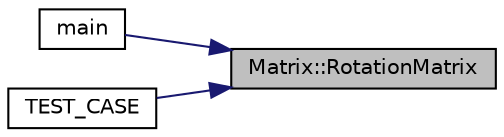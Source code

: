 digraph "Matrix::RotationMatrix"
{
 // LATEX_PDF_SIZE
  edge [fontname="Helvetica",fontsize="10",labelfontname="Helvetica",labelfontsize="10"];
  node [fontname="Helvetica",fontsize="10",shape=record];
  rankdir="RL";
  Node1 [label="Matrix::RotationMatrix",height=0.2,width=0.4,color="black", fillcolor="grey75", style="filled", fontcolor="black",tooltip="Obliczanie trójwymiarowej macierzy obrotu."];
  Node1 -> Node2 [dir="back",color="midnightblue",fontsize="10",style="solid",fontname="Helvetica"];
  Node2 [label="main",height=0.2,width=0.4,color="black", fillcolor="white", style="filled",URL="$app_2main_8cpp.html#ae66f6b31b5ad750f1fe042a706a4e3d4",tooltip="Główna funkcja programu Funkcja zawiera opis interfejsu użytkownika programu i wywołuje wszystkie fun..."];
  Node1 -> Node3 [dir="back",color="midnightblue",fontsize="10",style="solid",fontname="Helvetica"];
  Node3 [label="TEST_CASE",height=0.2,width=0.4,color="black", fillcolor="white", style="filled",URL="$test__matrix3x3_8cpp.html#a66a700bfad937a053da28fdad8ff7e8f",tooltip=" "];
}
